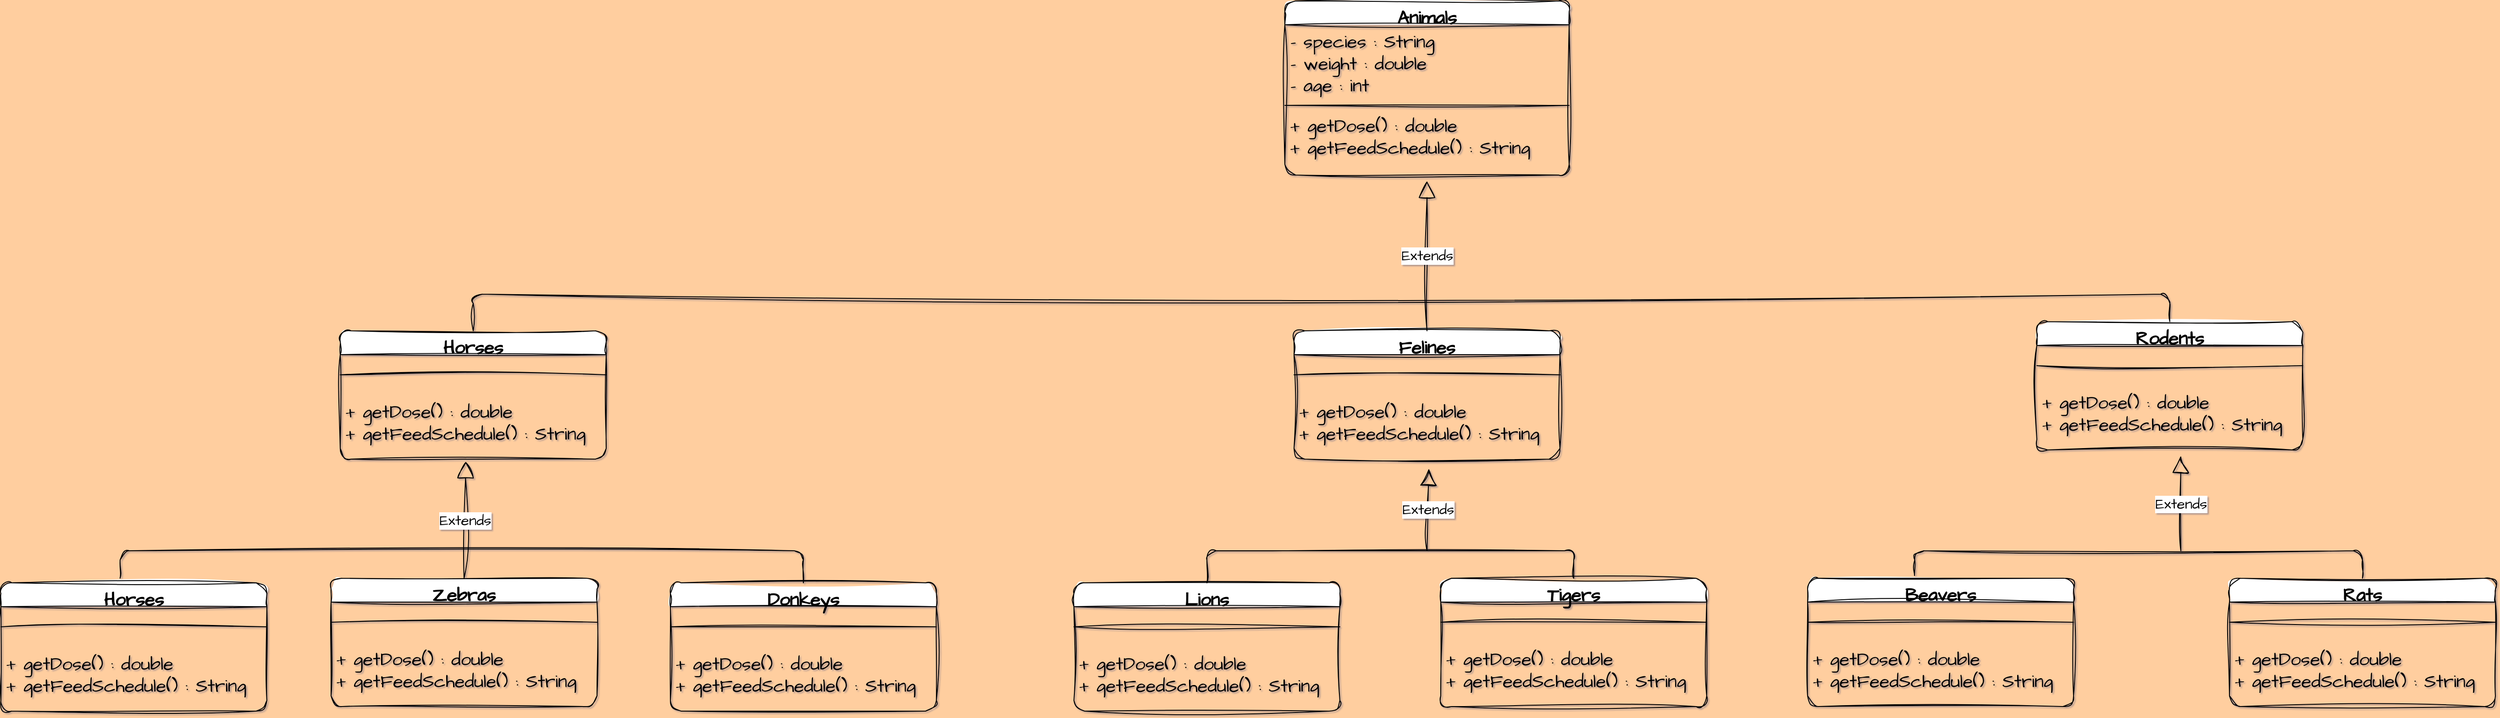<mxfile version="21.2.8" type="device">
  <diagram name="Sayfa -1" id="BDTnJw7MoDsQihtvFbTo">
    <mxGraphModel dx="2916" dy="2225" grid="1" gridSize="10" guides="1" tooltips="1" connect="1" arrows="1" fold="1" page="1" pageScale="1" pageWidth="583" pageHeight="827" background="#FFCE9F" math="0" shadow="1">
      <root>
        <mxCell id="0" />
        <mxCell id="1" parent="0" />
        <mxCell id="gedACxOYDLIGgu39Nlj6-5" value="Animals" style="swimlane;fontStyle=1;align=center;verticalAlign=top;childLayout=stackLayout;horizontal=1;startSize=26;horizontalStack=0;resizeParent=1;resizeParentMax=0;resizeLast=0;collapsible=1;marginBottom=0;whiteSpace=wrap;html=1;hachureGap=4;fontFamily=Architects Daughter;fontSource=https%3A%2F%2Ffonts.googleapis.com%2Fcss%3Ffamily%3DArchitects%2BDaughter;fontSize=20;sketch=1;curveFitting=1;jiggle=2;rounded=1;" parent="1" vertex="1">
          <mxGeometry x="830" y="-120" width="310" height="190" as="geometry" />
        </mxCell>
        <mxCell id="gedACxOYDLIGgu39Nlj6-6" value="- species : String&lt;br&gt;- weight : double&lt;br&gt;- age : int" style="text;strokeColor=none;fillColor=none;align=left;verticalAlign=top;spacingLeft=4;spacingRight=4;overflow=hidden;rotatable=0;points=[[0,0.5],[1,0.5]];portConstraint=eastwest;whiteSpace=wrap;html=1;fontSize=20;fontFamily=Architects Daughter;sketch=1;curveFitting=1;jiggle=2;rounded=1;" parent="gedACxOYDLIGgu39Nlj6-5" vertex="1">
          <mxGeometry y="26" width="310" height="84" as="geometry" />
        </mxCell>
        <mxCell id="gedACxOYDLIGgu39Nlj6-7" value="" style="line;strokeWidth=1;fillColor=none;align=left;verticalAlign=middle;spacingTop=-1;spacingLeft=3;spacingRight=3;rotatable=0;labelPosition=right;points=[];portConstraint=eastwest;strokeColor=inherit;hachureGap=4;fontFamily=Architects Daughter;fontSource=https%3A%2F%2Ffonts.googleapis.com%2Fcss%3Ffamily%3DArchitects%2BDaughter;fontSize=20;sketch=1;curveFitting=1;jiggle=2;rounded=1;" parent="gedACxOYDLIGgu39Nlj6-5" vertex="1">
          <mxGeometry y="110" width="310" height="8" as="geometry" />
        </mxCell>
        <mxCell id="gedACxOYDLIGgu39Nlj6-8" value="+ getDose() : double&amp;nbsp;&lt;br&gt;+ getFeedSchedule() : String&amp;nbsp;" style="text;strokeColor=none;fillColor=none;align=left;verticalAlign=top;spacingLeft=4;spacingRight=4;overflow=hidden;rotatable=0;points=[[0,0.5],[1,0.5]];portConstraint=eastwest;whiteSpace=wrap;html=1;fontSize=20;fontFamily=Architects Daughter;sketch=1;curveFitting=1;jiggle=2;rounded=1;" parent="gedACxOYDLIGgu39Nlj6-5" vertex="1">
          <mxGeometry y="118" width="310" height="72" as="geometry" />
        </mxCell>
        <mxCell id="gedACxOYDLIGgu39Nlj6-12" value="Horses" style="swimlane;fontStyle=1;align=center;verticalAlign=top;childLayout=stackLayout;horizontal=1;startSize=26;horizontalStack=0;resizeParent=1;resizeParentMax=0;resizeLast=0;collapsible=1;marginBottom=0;whiteSpace=wrap;html=1;hachureGap=4;fontFamily=Architects Daughter;fontSource=https%3A%2F%2Ffonts.googleapis.com%2Fcss%3Ffamily%3DArchitects%2BDaughter;fontSize=20;sketch=1;curveFitting=1;jiggle=2;rounded=1;" parent="1" vertex="1">
          <mxGeometry x="-200" y="240" width="290" height="140" as="geometry" />
        </mxCell>
        <mxCell id="gedACxOYDLIGgu39Nlj6-14" value="" style="line;strokeWidth=1;fillColor=none;align=left;verticalAlign=middle;spacingTop=-1;spacingLeft=3;spacingRight=3;rotatable=0;labelPosition=right;points=[];portConstraint=eastwest;strokeColor=inherit;hachureGap=4;fontFamily=Architects Daughter;fontSource=https%3A%2F%2Ffonts.googleapis.com%2Fcss%3Ffamily%3DArchitects%2BDaughter;fontSize=20;sketch=1;curveFitting=1;jiggle=2;rounded=1;" parent="gedACxOYDLIGgu39Nlj6-12" vertex="1">
          <mxGeometry y="26" width="290" height="44" as="geometry" />
        </mxCell>
        <mxCell id="gedACxOYDLIGgu39Nlj6-15" value="+ getDose() : double&lt;br&gt;+ getFeedSchedule() : String" style="text;strokeColor=none;fillColor=none;align=left;verticalAlign=top;spacingLeft=4;spacingRight=4;overflow=hidden;rotatable=0;points=[[0,0.5],[1,0.5]];portConstraint=eastwest;whiteSpace=wrap;html=1;fontSize=20;fontFamily=Architects Daughter;sketch=1;curveFitting=1;jiggle=2;rounded=1;" parent="gedACxOYDLIGgu39Nlj6-12" vertex="1">
          <mxGeometry y="70" width="290" height="70" as="geometry" />
        </mxCell>
        <mxCell id="gedACxOYDLIGgu39Nlj6-16" value="Felines" style="swimlane;fontStyle=1;align=center;verticalAlign=top;childLayout=stackLayout;horizontal=1;startSize=26;horizontalStack=0;resizeParent=1;resizeParentMax=0;resizeLast=0;collapsible=1;marginBottom=0;whiteSpace=wrap;html=1;hachureGap=4;fontFamily=Architects Daughter;fontSource=https%3A%2F%2Ffonts.googleapis.com%2Fcss%3Ffamily%3DArchitects%2BDaughter;fontSize=20;sketch=1;curveFitting=1;jiggle=2;rounded=1;" parent="1" vertex="1">
          <mxGeometry x="840" y="240" width="290" height="140" as="geometry" />
        </mxCell>
        <mxCell id="gedACxOYDLIGgu39Nlj6-17" value="" style="line;strokeWidth=1;fillColor=none;align=left;verticalAlign=middle;spacingTop=-1;spacingLeft=3;spacingRight=3;rotatable=0;labelPosition=right;points=[];portConstraint=eastwest;strokeColor=inherit;hachureGap=4;fontFamily=Architects Daughter;fontSource=https%3A%2F%2Ffonts.googleapis.com%2Fcss%3Ffamily%3DArchitects%2BDaughter;fontSize=20;sketch=1;curveFitting=1;jiggle=2;rounded=1;" parent="gedACxOYDLIGgu39Nlj6-16" vertex="1">
          <mxGeometry y="26" width="290" height="44" as="geometry" />
        </mxCell>
        <mxCell id="gedACxOYDLIGgu39Nlj6-18" value="+ getDose() : double&lt;br&gt;+ getFeedSchedule() : String" style="text;strokeColor=none;fillColor=none;align=left;verticalAlign=top;spacingLeft=4;spacingRight=4;overflow=hidden;rotatable=0;points=[[0,0.5],[1,0.5]];portConstraint=eastwest;whiteSpace=wrap;html=1;fontSize=20;fontFamily=Architects Daughter;sketch=1;curveFitting=1;jiggle=2;rounded=1;" parent="gedACxOYDLIGgu39Nlj6-16" vertex="1">
          <mxGeometry y="70" width="290" height="70" as="geometry" />
        </mxCell>
        <mxCell id="gedACxOYDLIGgu39Nlj6-19" value="Rodents" style="swimlane;fontStyle=1;align=center;verticalAlign=top;childLayout=stackLayout;horizontal=1;startSize=26;horizontalStack=0;resizeParent=1;resizeParentMax=0;resizeLast=0;collapsible=1;marginBottom=0;whiteSpace=wrap;html=1;hachureGap=4;fontFamily=Architects Daughter;fontSource=https%3A%2F%2Ffonts.googleapis.com%2Fcss%3Ffamily%3DArchitects%2BDaughter;fontSize=20;sketch=1;curveFitting=1;jiggle=2;rounded=1;" parent="1" vertex="1">
          <mxGeometry x="1650" y="230" width="290" height="140" as="geometry" />
        </mxCell>
        <mxCell id="gedACxOYDLIGgu39Nlj6-20" value="" style="line;strokeWidth=1;fillColor=none;align=left;verticalAlign=middle;spacingTop=-1;spacingLeft=3;spacingRight=3;rotatable=0;labelPosition=right;points=[];portConstraint=eastwest;strokeColor=inherit;hachureGap=4;fontFamily=Architects Daughter;fontSource=https%3A%2F%2Ffonts.googleapis.com%2Fcss%3Ffamily%3DArchitects%2BDaughter;fontSize=20;sketch=1;curveFitting=1;jiggle=2;rounded=1;" parent="gedACxOYDLIGgu39Nlj6-19" vertex="1">
          <mxGeometry y="26" width="290" height="44" as="geometry" />
        </mxCell>
        <mxCell id="gedACxOYDLIGgu39Nlj6-21" value="+ getDose() : double&lt;br&gt;+ getFeedSchedule() : String" style="text;strokeColor=none;fillColor=none;align=left;verticalAlign=top;spacingLeft=4;spacingRight=4;overflow=hidden;rotatable=0;points=[[0,0.5],[1,0.5]];portConstraint=eastwest;whiteSpace=wrap;html=1;fontSize=20;fontFamily=Architects Daughter;sketch=1;curveFitting=1;jiggle=2;rounded=1;" parent="gedACxOYDLIGgu39Nlj6-19" vertex="1">
          <mxGeometry y="70" width="290" height="70" as="geometry" />
        </mxCell>
        <mxCell id="gedACxOYDLIGgu39Nlj6-22" value="Horses" style="swimlane;fontStyle=1;align=center;verticalAlign=top;childLayout=stackLayout;horizontal=1;startSize=26;horizontalStack=0;resizeParent=1;resizeParentMax=0;resizeLast=0;collapsible=1;marginBottom=0;whiteSpace=wrap;html=1;hachureGap=4;fontFamily=Architects Daughter;fontSource=https%3A%2F%2Ffonts.googleapis.com%2Fcss%3Ffamily%3DArchitects%2BDaughter;fontSize=20;sketch=1;curveFitting=1;jiggle=2;rounded=1;" parent="1" vertex="1">
          <mxGeometry x="-570" y="515" width="290" height="140" as="geometry" />
        </mxCell>
        <mxCell id="gedACxOYDLIGgu39Nlj6-23" value="" style="line;strokeWidth=1;fillColor=none;align=left;verticalAlign=middle;spacingTop=-1;spacingLeft=3;spacingRight=3;rotatable=0;labelPosition=right;points=[];portConstraint=eastwest;strokeColor=inherit;hachureGap=4;fontFamily=Architects Daughter;fontSource=https%3A%2F%2Ffonts.googleapis.com%2Fcss%3Ffamily%3DArchitects%2BDaughter;fontSize=20;sketch=1;curveFitting=1;jiggle=2;rounded=1;" parent="gedACxOYDLIGgu39Nlj6-22" vertex="1">
          <mxGeometry y="26" width="290" height="44" as="geometry" />
        </mxCell>
        <mxCell id="gedACxOYDLIGgu39Nlj6-24" value="+ getDose() : double&lt;br&gt;+ getFeedSchedule() : String" style="text;strokeColor=none;fillColor=none;align=left;verticalAlign=top;spacingLeft=4;spacingRight=4;overflow=hidden;rotatable=0;points=[[0,0.5],[1,0.5]];portConstraint=eastwest;whiteSpace=wrap;html=1;fontSize=20;fontFamily=Architects Daughter;sketch=1;curveFitting=1;jiggle=2;rounded=1;" parent="gedACxOYDLIGgu39Nlj6-22" vertex="1">
          <mxGeometry y="70" width="290" height="70" as="geometry" />
        </mxCell>
        <mxCell id="gedACxOYDLIGgu39Nlj6-25" value="Zebras" style="swimlane;fontStyle=1;align=center;verticalAlign=top;childLayout=stackLayout;horizontal=1;startSize=26;horizontalStack=0;resizeParent=1;resizeParentMax=0;resizeLast=0;collapsible=1;marginBottom=0;whiteSpace=wrap;html=1;hachureGap=4;fontFamily=Architects Daughter;fontSource=https%3A%2F%2Ffonts.googleapis.com%2Fcss%3Ffamily%3DArchitects%2BDaughter;fontSize=20;sketch=1;curveFitting=1;jiggle=2;rounded=1;" parent="1" vertex="1">
          <mxGeometry x="-210" y="510" width="290" height="140" as="geometry" />
        </mxCell>
        <mxCell id="gedACxOYDLIGgu39Nlj6-26" value="" style="line;strokeWidth=1;fillColor=none;align=left;verticalAlign=middle;spacingTop=-1;spacingLeft=3;spacingRight=3;rotatable=0;labelPosition=right;points=[];portConstraint=eastwest;strokeColor=inherit;hachureGap=4;fontFamily=Architects Daughter;fontSource=https%3A%2F%2Ffonts.googleapis.com%2Fcss%3Ffamily%3DArchitects%2BDaughter;fontSize=20;sketch=1;curveFitting=1;jiggle=2;rounded=1;" parent="gedACxOYDLIGgu39Nlj6-25" vertex="1">
          <mxGeometry y="26" width="290" height="44" as="geometry" />
        </mxCell>
        <mxCell id="gedACxOYDLIGgu39Nlj6-27" value="+ getDose() : double&lt;br&gt;+ getFeedSchedule() : String" style="text;strokeColor=none;fillColor=none;align=left;verticalAlign=top;spacingLeft=4;spacingRight=4;overflow=hidden;rotatable=0;points=[[0,0.5],[1,0.5]];portConstraint=eastwest;whiteSpace=wrap;html=1;fontSize=20;fontFamily=Architects Daughter;sketch=1;curveFitting=1;jiggle=2;rounded=1;" parent="gedACxOYDLIGgu39Nlj6-25" vertex="1">
          <mxGeometry y="70" width="290" height="70" as="geometry" />
        </mxCell>
        <mxCell id="gedACxOYDLIGgu39Nlj6-28" value="Donkeys" style="swimlane;fontStyle=1;align=center;verticalAlign=top;childLayout=stackLayout;horizontal=1;startSize=26;horizontalStack=0;resizeParent=1;resizeParentMax=0;resizeLast=0;collapsible=1;marginBottom=0;whiteSpace=wrap;html=1;hachureGap=4;fontFamily=Architects Daughter;fontSource=https%3A%2F%2Ffonts.googleapis.com%2Fcss%3Ffamily%3DArchitects%2BDaughter;fontSize=20;sketch=1;curveFitting=1;jiggle=2;rounded=1;" parent="1" vertex="1">
          <mxGeometry x="160" y="515" width="290" height="140" as="geometry" />
        </mxCell>
        <mxCell id="gedACxOYDLIGgu39Nlj6-29" value="" style="line;strokeWidth=1;fillColor=none;align=left;verticalAlign=middle;spacingTop=-1;spacingLeft=3;spacingRight=3;rotatable=0;labelPosition=right;points=[];portConstraint=eastwest;strokeColor=inherit;hachureGap=4;fontFamily=Architects Daughter;fontSource=https%3A%2F%2Ffonts.googleapis.com%2Fcss%3Ffamily%3DArchitects%2BDaughter;fontSize=20;sketch=1;curveFitting=1;jiggle=2;rounded=1;" parent="gedACxOYDLIGgu39Nlj6-28" vertex="1">
          <mxGeometry y="26" width="290" height="44" as="geometry" />
        </mxCell>
        <mxCell id="gedACxOYDLIGgu39Nlj6-30" value="+ getDose() : double&lt;br&gt;+ getFeedSchedule() : String" style="text;strokeColor=none;fillColor=none;align=left;verticalAlign=top;spacingLeft=4;spacingRight=4;overflow=hidden;rotatable=0;points=[[0,0.5],[1,0.5]];portConstraint=eastwest;whiteSpace=wrap;html=1;fontSize=20;fontFamily=Architects Daughter;sketch=1;curveFitting=1;jiggle=2;rounded=1;" parent="gedACxOYDLIGgu39Nlj6-28" vertex="1">
          <mxGeometry y="70" width="290" height="70" as="geometry" />
        </mxCell>
        <mxCell id="gedACxOYDLIGgu39Nlj6-31" value="Lions" style="swimlane;fontStyle=1;align=center;verticalAlign=top;childLayout=stackLayout;horizontal=1;startSize=26;horizontalStack=0;resizeParent=1;resizeParentMax=0;resizeLast=0;collapsible=1;marginBottom=0;whiteSpace=wrap;html=1;hachureGap=4;fontFamily=Architects Daughter;fontSource=https%3A%2F%2Ffonts.googleapis.com%2Fcss%3Ffamily%3DArchitects%2BDaughter;fontSize=20;sketch=1;curveFitting=1;jiggle=2;rounded=1;" parent="1" vertex="1">
          <mxGeometry x="600" y="515" width="290" height="140" as="geometry" />
        </mxCell>
        <mxCell id="gedACxOYDLIGgu39Nlj6-32" value="" style="line;strokeWidth=1;fillColor=none;align=left;verticalAlign=middle;spacingTop=-1;spacingLeft=3;spacingRight=3;rotatable=0;labelPosition=right;points=[];portConstraint=eastwest;strokeColor=inherit;hachureGap=4;fontFamily=Architects Daughter;fontSource=https%3A%2F%2Ffonts.googleapis.com%2Fcss%3Ffamily%3DArchitects%2BDaughter;fontSize=20;sketch=1;curveFitting=1;jiggle=2;rounded=1;" parent="gedACxOYDLIGgu39Nlj6-31" vertex="1">
          <mxGeometry y="26" width="290" height="44" as="geometry" />
        </mxCell>
        <mxCell id="gedACxOYDLIGgu39Nlj6-33" value="+ getDose() : double&lt;br&gt;+ getFeedSchedule() : String" style="text;strokeColor=none;fillColor=none;align=left;verticalAlign=top;spacingLeft=4;spacingRight=4;overflow=hidden;rotatable=0;points=[[0,0.5],[1,0.5]];portConstraint=eastwest;whiteSpace=wrap;html=1;fontSize=20;fontFamily=Architects Daughter;sketch=1;curveFitting=1;jiggle=2;rounded=1;" parent="gedACxOYDLIGgu39Nlj6-31" vertex="1">
          <mxGeometry y="70" width="290" height="70" as="geometry" />
        </mxCell>
        <mxCell id="gedACxOYDLIGgu39Nlj6-34" value="Tigers" style="swimlane;fontStyle=1;align=center;verticalAlign=top;childLayout=stackLayout;horizontal=1;startSize=26;horizontalStack=0;resizeParent=1;resizeParentMax=0;resizeLast=0;collapsible=1;marginBottom=0;whiteSpace=wrap;html=1;hachureGap=4;fontFamily=Architects Daughter;fontSource=https%3A%2F%2Ffonts.googleapis.com%2Fcss%3Ffamily%3DArchitects%2BDaughter;fontSize=20;sketch=1;curveFitting=1;jiggle=2;rounded=1;" parent="1" vertex="1">
          <mxGeometry x="1000" y="510" width="290" height="140" as="geometry" />
        </mxCell>
        <mxCell id="gedACxOYDLIGgu39Nlj6-35" value="" style="line;strokeWidth=1;fillColor=none;align=left;verticalAlign=middle;spacingTop=-1;spacingLeft=3;spacingRight=3;rotatable=0;labelPosition=right;points=[];portConstraint=eastwest;strokeColor=inherit;hachureGap=4;fontFamily=Architects Daughter;fontSource=https%3A%2F%2Ffonts.googleapis.com%2Fcss%3Ffamily%3DArchitects%2BDaughter;fontSize=20;sketch=1;curveFitting=1;jiggle=2;rounded=1;" parent="gedACxOYDLIGgu39Nlj6-34" vertex="1">
          <mxGeometry y="26" width="290" height="44" as="geometry" />
        </mxCell>
        <mxCell id="gedACxOYDLIGgu39Nlj6-36" value="+ getDose() : double&lt;br&gt;+ getFeedSchedule() : String" style="text;strokeColor=none;fillColor=none;align=left;verticalAlign=top;spacingLeft=4;spacingRight=4;overflow=hidden;rotatable=0;points=[[0,0.5],[1,0.5]];portConstraint=eastwest;whiteSpace=wrap;html=1;fontSize=20;fontFamily=Architects Daughter;sketch=1;curveFitting=1;jiggle=2;rounded=1;" parent="gedACxOYDLIGgu39Nlj6-34" vertex="1">
          <mxGeometry y="70" width="290" height="70" as="geometry" />
        </mxCell>
        <mxCell id="gedACxOYDLIGgu39Nlj6-37" value="Beavers" style="swimlane;fontStyle=1;align=center;verticalAlign=top;childLayout=stackLayout;horizontal=1;startSize=26;horizontalStack=0;resizeParent=1;resizeParentMax=0;resizeLast=0;collapsible=1;marginBottom=0;whiteSpace=wrap;html=1;hachureGap=4;fontFamily=Architects Daughter;fontSource=https%3A%2F%2Ffonts.googleapis.com%2Fcss%3Ffamily%3DArchitects%2BDaughter;fontSize=20;sketch=1;curveFitting=1;jiggle=2;rounded=1;" parent="1" vertex="1">
          <mxGeometry x="1400" y="510" width="290" height="140" as="geometry" />
        </mxCell>
        <mxCell id="gedACxOYDLIGgu39Nlj6-38" value="" style="line;strokeWidth=1;fillColor=none;align=left;verticalAlign=middle;spacingTop=-1;spacingLeft=3;spacingRight=3;rotatable=0;labelPosition=right;points=[];portConstraint=eastwest;strokeColor=inherit;hachureGap=4;fontFamily=Architects Daughter;fontSource=https%3A%2F%2Ffonts.googleapis.com%2Fcss%3Ffamily%3DArchitects%2BDaughter;fontSize=20;sketch=1;curveFitting=1;jiggle=2;rounded=1;" parent="gedACxOYDLIGgu39Nlj6-37" vertex="1">
          <mxGeometry y="26" width="290" height="44" as="geometry" />
        </mxCell>
        <mxCell id="gedACxOYDLIGgu39Nlj6-39" value="+ getDose() : double&lt;br&gt;+ getFeedSchedule() : String" style="text;strokeColor=none;fillColor=none;align=left;verticalAlign=top;spacingLeft=4;spacingRight=4;overflow=hidden;rotatable=0;points=[[0,0.5],[1,0.5]];portConstraint=eastwest;whiteSpace=wrap;html=1;fontSize=20;fontFamily=Architects Daughter;sketch=1;curveFitting=1;jiggle=2;rounded=1;" parent="gedACxOYDLIGgu39Nlj6-37" vertex="1">
          <mxGeometry y="70" width="290" height="70" as="geometry" />
        </mxCell>
        <mxCell id="gedACxOYDLIGgu39Nlj6-40" value="Rats" style="swimlane;fontStyle=1;align=center;verticalAlign=top;childLayout=stackLayout;horizontal=1;startSize=26;horizontalStack=0;resizeParent=1;resizeParentMax=0;resizeLast=0;collapsible=1;marginBottom=0;whiteSpace=wrap;html=1;hachureGap=4;fontFamily=Architects Daughter;fontSource=https%3A%2F%2Ffonts.googleapis.com%2Fcss%3Ffamily%3DArchitects%2BDaughter;fontSize=20;sketch=1;curveFitting=1;jiggle=2;rounded=1;" parent="1" vertex="1">
          <mxGeometry x="1860" y="510" width="290" height="140" as="geometry" />
        </mxCell>
        <mxCell id="gedACxOYDLIGgu39Nlj6-41" value="" style="line;strokeWidth=1;fillColor=none;align=left;verticalAlign=middle;spacingTop=-1;spacingLeft=3;spacingRight=3;rotatable=0;labelPosition=right;points=[];portConstraint=eastwest;strokeColor=inherit;hachureGap=4;fontFamily=Architects Daughter;fontSource=https%3A%2F%2Ffonts.googleapis.com%2Fcss%3Ffamily%3DArchitects%2BDaughter;fontSize=20;sketch=1;curveFitting=1;jiggle=2;rounded=1;" parent="gedACxOYDLIGgu39Nlj6-40" vertex="1">
          <mxGeometry y="26" width="290" height="44" as="geometry" />
        </mxCell>
        <mxCell id="gedACxOYDLIGgu39Nlj6-42" value="+ getDose() : double&lt;br&gt;+ getFeedSchedule() : String" style="text;strokeColor=none;fillColor=none;align=left;verticalAlign=top;spacingLeft=4;spacingRight=4;overflow=hidden;rotatable=0;points=[[0,0.5],[1,0.5]];portConstraint=eastwest;whiteSpace=wrap;html=1;fontSize=20;fontFamily=Architects Daughter;sketch=1;curveFitting=1;jiggle=2;rounded=1;" parent="gedACxOYDLIGgu39Nlj6-40" vertex="1">
          <mxGeometry y="70" width="290" height="70" as="geometry" />
        </mxCell>
        <mxCell id="gedACxOYDLIGgu39Nlj6-43" value="Extends" style="endArrow=block;endSize=16;endFill=0;html=1;rounded=1;hachureGap=4;fontFamily=Architects Daughter;fontSource=https%3A%2F%2Ffonts.googleapis.com%2Fcss%3Ffamily%3DArchitects%2BDaughter;fontSize=16;entryX=0.5;entryY=1.09;entryDx=0;entryDy=0;entryPerimeter=0;exitX=0.5;exitY=0;exitDx=0;exitDy=0;sketch=1;curveFitting=1;jiggle=2;" parent="1" source="gedACxOYDLIGgu39Nlj6-16" target="gedACxOYDLIGgu39Nlj6-8" edge="1">
          <mxGeometry width="160" relative="1" as="geometry">
            <mxPoint x="985" y="160" as="sourcePoint" />
            <mxPoint x="1360" y="420" as="targetPoint" />
          </mxGeometry>
        </mxCell>
        <mxCell id="gedACxOYDLIGgu39Nlj6-46" value="" style="endArrow=none;html=1;rounded=1;hachureGap=4;fontFamily=Architects Daughter;fontSource=https%3A%2F%2Ffonts.googleapis.com%2Fcss%3Ffamily%3DArchitects%2BDaughter;fontSize=16;exitX=0.5;exitY=0;exitDx=0;exitDy=0;entryX=0.5;entryY=0;entryDx=0;entryDy=0;sketch=1;curveFitting=1;jiggle=2;" parent="1" source="gedACxOYDLIGgu39Nlj6-12" target="gedACxOYDLIGgu39Nlj6-19" edge="1">
          <mxGeometry relative="1" as="geometry">
            <mxPoint x="1200" y="-80" as="sourcePoint" />
            <mxPoint x="1800" y="160" as="targetPoint" />
            <Array as="points">
              <mxPoint x="-55" y="200" />
              <mxPoint x="1795" y="200" />
            </Array>
          </mxGeometry>
        </mxCell>
        <mxCell id="gedACxOYDLIGgu39Nlj6-47" value="Extends" style="endArrow=block;endSize=16;endFill=0;html=1;rounded=1;hachureGap=4;fontFamily=Architects Daughter;fontSource=https%3A%2F%2Ffonts.googleapis.com%2Fcss%3Ffamily%3DArchitects%2BDaughter;fontSize=16;entryX=0.507;entryY=1.15;entryDx=0;entryDy=0;entryPerimeter=0;sketch=1;curveFitting=1;jiggle=2;" parent="1" target="gedACxOYDLIGgu39Nlj6-18" edge="1">
          <mxGeometry width="160" relative="1" as="geometry">
            <mxPoint x="985" y="480" as="sourcePoint" />
            <mxPoint x="780" y="420" as="targetPoint" />
          </mxGeometry>
        </mxCell>
        <mxCell id="gedACxOYDLIGgu39Nlj6-51" value="Extends" style="endArrow=block;endSize=16;endFill=0;html=1;rounded=1;hachureGap=4;fontFamily=Architects Daughter;fontSource=https%3A%2F%2Ffonts.googleapis.com%2Fcss%3Ffamily%3DArchitects%2BDaughter;fontSize=16;entryX=0.472;entryY=1.036;entryDx=0;entryDy=0;entryPerimeter=0;exitX=0.5;exitY=0;exitDx=0;exitDy=0;sketch=1;curveFitting=1;jiggle=2;" parent="1" source="gedACxOYDLIGgu39Nlj6-25" target="gedACxOYDLIGgu39Nlj6-15" edge="1">
          <mxGeometry width="160" relative="1" as="geometry">
            <mxPoint x="620" y="420" as="sourcePoint" />
            <mxPoint x="780" y="420" as="targetPoint" />
          </mxGeometry>
        </mxCell>
        <mxCell id="gedACxOYDLIGgu39Nlj6-52" value="" style="endArrow=none;html=1;rounded=1;hachureGap=4;fontFamily=Architects Daughter;fontSource=https%3A%2F%2Ffonts.googleapis.com%2Fcss%3Ffamily%3DArchitects%2BDaughter;fontSize=16;entryX=0.5;entryY=0;entryDx=0;entryDy=0;exitX=0.448;exitY=-0.036;exitDx=0;exitDy=0;exitPerimeter=0;sketch=1;curveFitting=1;jiggle=2;" parent="1" source="gedACxOYDLIGgu39Nlj6-22" target="gedACxOYDLIGgu39Nlj6-28" edge="1">
          <mxGeometry relative="1" as="geometry">
            <mxPoint x="-450" y="480" as="sourcePoint" />
            <mxPoint x="780" y="420" as="targetPoint" />
            <Array as="points">
              <mxPoint x="-440" y="480" />
              <mxPoint x="305" y="480" />
            </Array>
          </mxGeometry>
        </mxCell>
        <mxCell id="gedACxOYDLIGgu39Nlj6-54" value="Extends" style="endArrow=block;endSize=16;endFill=0;html=1;rounded=1;hachureGap=4;fontFamily=Architects Daughter;fontSource=https%3A%2F%2Ffonts.googleapis.com%2Fcss%3Ffamily%3DArchitects%2BDaughter;fontSize=16;entryX=0.541;entryY=1.093;entryDx=0;entryDy=0;entryPerimeter=0;sketch=1;curveFitting=1;jiggle=2;" parent="1" target="gedACxOYDLIGgu39Nlj6-21" edge="1">
          <mxGeometry width="160" relative="1" as="geometry">
            <mxPoint x="1807" y="480" as="sourcePoint" />
            <mxPoint x="780" y="420" as="targetPoint" />
          </mxGeometry>
        </mxCell>
        <mxCell id="gedACxOYDLIGgu39Nlj6-55" value="" style="endArrow=none;html=1;rounded=1;hachureGap=4;fontFamily=Architects Daughter;fontSource=https%3A%2F%2Ffonts.googleapis.com%2Fcss%3Ffamily%3DArchitects%2BDaughter;fontSize=16;exitX=0.5;exitY=0;exitDx=0;exitDy=0;entryX=0.5;entryY=0;entryDx=0;entryDy=0;sketch=1;curveFitting=1;jiggle=2;" parent="1" source="gedACxOYDLIGgu39Nlj6-31" target="gedACxOYDLIGgu39Nlj6-34" edge="1">
          <mxGeometry relative="1" as="geometry">
            <mxPoint x="620" y="420" as="sourcePoint" />
            <mxPoint x="1550" y="440" as="targetPoint" />
            <Array as="points">
              <mxPoint x="745" y="480" />
              <mxPoint x="1145" y="480" />
            </Array>
          </mxGeometry>
        </mxCell>
        <mxCell id="gedACxOYDLIGgu39Nlj6-56" value="" style="endArrow=none;html=1;rounded=1;hachureGap=4;fontFamily=Architects Daughter;fontSource=https%3A%2F%2Ffonts.googleapis.com%2Fcss%3Ffamily%3DArchitects%2BDaughter;fontSize=16;entryX=0.5;entryY=0;entryDx=0;entryDy=0;exitX=0.402;exitY=-0.021;exitDx=0;exitDy=0;exitPerimeter=0;sketch=1;curveFitting=1;jiggle=2;" parent="1" source="gedACxOYDLIGgu39Nlj6-37" target="gedACxOYDLIGgu39Nlj6-40" edge="1">
          <mxGeometry relative="1" as="geometry">
            <mxPoint x="1540" y="680" as="sourcePoint" />
            <mxPoint x="1700" y="680" as="targetPoint" />
            <Array as="points">
              <mxPoint x="1517" y="480" />
              <mxPoint x="2005" y="480" />
            </Array>
          </mxGeometry>
        </mxCell>
      </root>
    </mxGraphModel>
  </diagram>
</mxfile>
